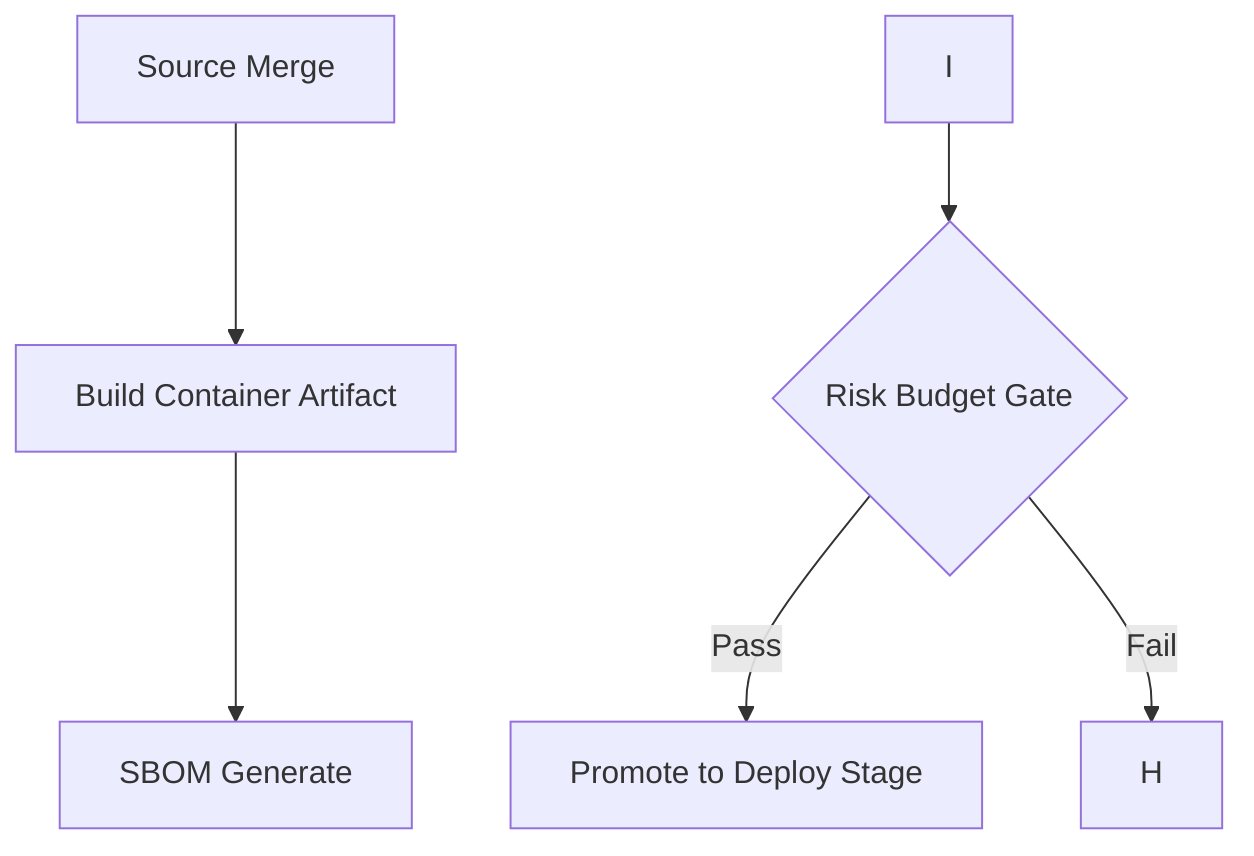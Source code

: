 flowchart TD
  A[Source Merge] --> B[Build Container Artifact]
  B --> C[SBOM Generate  ]
  I --> J{Risk Budget Gate}
  J -->|Pass| K[Promote to Deploy Stage]
  J -->|Fail| H